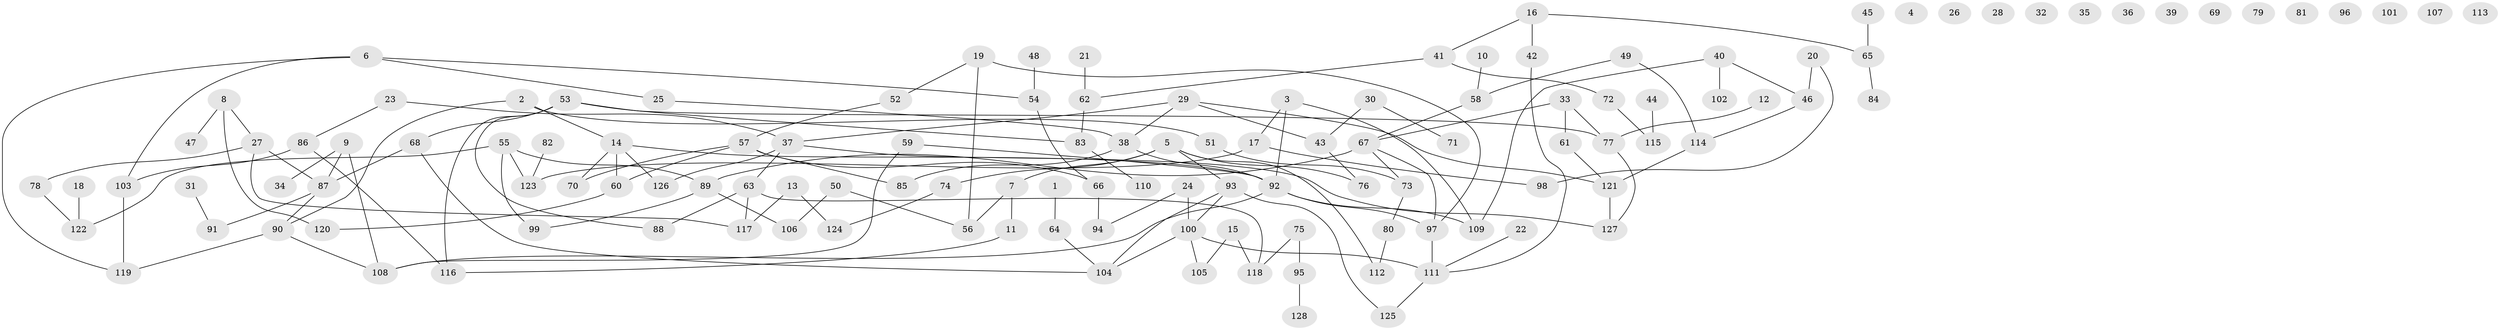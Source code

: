 // Generated by graph-tools (version 1.1) at 2025/49/03/09/25 03:49:14]
// undirected, 128 vertices, 152 edges
graph export_dot {
graph [start="1"]
  node [color=gray90,style=filled];
  1;
  2;
  3;
  4;
  5;
  6;
  7;
  8;
  9;
  10;
  11;
  12;
  13;
  14;
  15;
  16;
  17;
  18;
  19;
  20;
  21;
  22;
  23;
  24;
  25;
  26;
  27;
  28;
  29;
  30;
  31;
  32;
  33;
  34;
  35;
  36;
  37;
  38;
  39;
  40;
  41;
  42;
  43;
  44;
  45;
  46;
  47;
  48;
  49;
  50;
  51;
  52;
  53;
  54;
  55;
  56;
  57;
  58;
  59;
  60;
  61;
  62;
  63;
  64;
  65;
  66;
  67;
  68;
  69;
  70;
  71;
  72;
  73;
  74;
  75;
  76;
  77;
  78;
  79;
  80;
  81;
  82;
  83;
  84;
  85;
  86;
  87;
  88;
  89;
  90;
  91;
  92;
  93;
  94;
  95;
  96;
  97;
  98;
  99;
  100;
  101;
  102;
  103;
  104;
  105;
  106;
  107;
  108;
  109;
  110;
  111;
  112;
  113;
  114;
  115;
  116;
  117;
  118;
  119;
  120;
  121;
  122;
  123;
  124;
  125;
  126;
  127;
  128;
  1 -- 64;
  2 -- 14;
  2 -- 51;
  2 -- 90;
  3 -- 17;
  3 -- 92;
  3 -- 109;
  5 -- 7;
  5 -- 74;
  5 -- 76;
  5 -- 93;
  5 -- 112;
  6 -- 25;
  6 -- 54;
  6 -- 103;
  6 -- 119;
  7 -- 11;
  7 -- 56;
  8 -- 27;
  8 -- 47;
  8 -- 120;
  9 -- 34;
  9 -- 87;
  9 -- 108;
  10 -- 58;
  11 -- 116;
  12 -- 77;
  13 -- 117;
  13 -- 124;
  14 -- 60;
  14 -- 70;
  14 -- 92;
  14 -- 126;
  15 -- 105;
  15 -- 118;
  16 -- 41;
  16 -- 42;
  16 -- 65;
  17 -- 98;
  17 -- 123;
  18 -- 122;
  19 -- 52;
  19 -- 56;
  19 -- 97;
  20 -- 46;
  20 -- 98;
  21 -- 62;
  22 -- 111;
  23 -- 37;
  23 -- 86;
  24 -- 94;
  24 -- 100;
  25 -- 38;
  27 -- 78;
  27 -- 87;
  27 -- 117;
  29 -- 37;
  29 -- 38;
  29 -- 43;
  29 -- 121;
  30 -- 43;
  30 -- 71;
  31 -- 91;
  33 -- 61;
  33 -- 67;
  33 -- 77;
  37 -- 63;
  37 -- 126;
  37 -- 127;
  38 -- 85;
  38 -- 92;
  40 -- 46;
  40 -- 102;
  40 -- 109;
  41 -- 62;
  41 -- 72;
  42 -- 111;
  43 -- 76;
  44 -- 115;
  45 -- 65;
  46 -- 114;
  48 -- 54;
  49 -- 58;
  49 -- 114;
  50 -- 56;
  50 -- 106;
  51 -- 73;
  52 -- 57;
  53 -- 68;
  53 -- 77;
  53 -- 83;
  53 -- 88;
  53 -- 116;
  54 -- 66;
  55 -- 89;
  55 -- 99;
  55 -- 122;
  55 -- 123;
  57 -- 60;
  57 -- 66;
  57 -- 70;
  57 -- 85;
  58 -- 67;
  59 -- 92;
  59 -- 108;
  60 -- 120;
  61 -- 121;
  62 -- 83;
  63 -- 88;
  63 -- 117;
  63 -- 118;
  64 -- 104;
  65 -- 84;
  66 -- 94;
  67 -- 73;
  67 -- 89;
  67 -- 97;
  68 -- 87;
  68 -- 104;
  72 -- 115;
  73 -- 80;
  74 -- 124;
  75 -- 95;
  75 -- 118;
  77 -- 127;
  78 -- 122;
  80 -- 112;
  82 -- 123;
  83 -- 110;
  86 -- 103;
  86 -- 116;
  87 -- 90;
  87 -- 91;
  89 -- 99;
  89 -- 106;
  90 -- 108;
  90 -- 119;
  92 -- 97;
  92 -- 108;
  92 -- 109;
  93 -- 100;
  93 -- 104;
  93 -- 125;
  95 -- 128;
  97 -- 111;
  100 -- 104;
  100 -- 105;
  100 -- 111;
  103 -- 119;
  111 -- 125;
  114 -- 121;
  121 -- 127;
}

